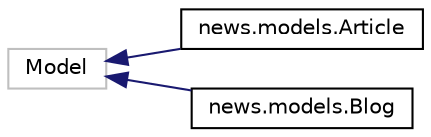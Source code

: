digraph "Graphical Class Hierarchy"
{
  edge [fontname="Helvetica",fontsize="10",labelfontname="Helvetica",labelfontsize="10"];
  node [fontname="Helvetica",fontsize="10",shape=record];
  rankdir="LR";
  Node5 [label="Model",height=0.2,width=0.4,color="grey75", fillcolor="white", style="filled"];
  Node5 -> Node0 [dir="back",color="midnightblue",fontsize="10",style="solid",fontname="Helvetica"];
  Node0 [label="news.models.Article",height=0.2,width=0.4,color="black", fillcolor="white", style="filled",URL="$classnews_1_1models_1_1_article.html"];
  Node5 -> Node7 [dir="back",color="midnightblue",fontsize="10",style="solid",fontname="Helvetica"];
  Node7 [label="news.models.Blog",height=0.2,width=0.4,color="black", fillcolor="white", style="filled",URL="$classnews_1_1models_1_1_blog.html",tooltip="Краткое описание "];
}
